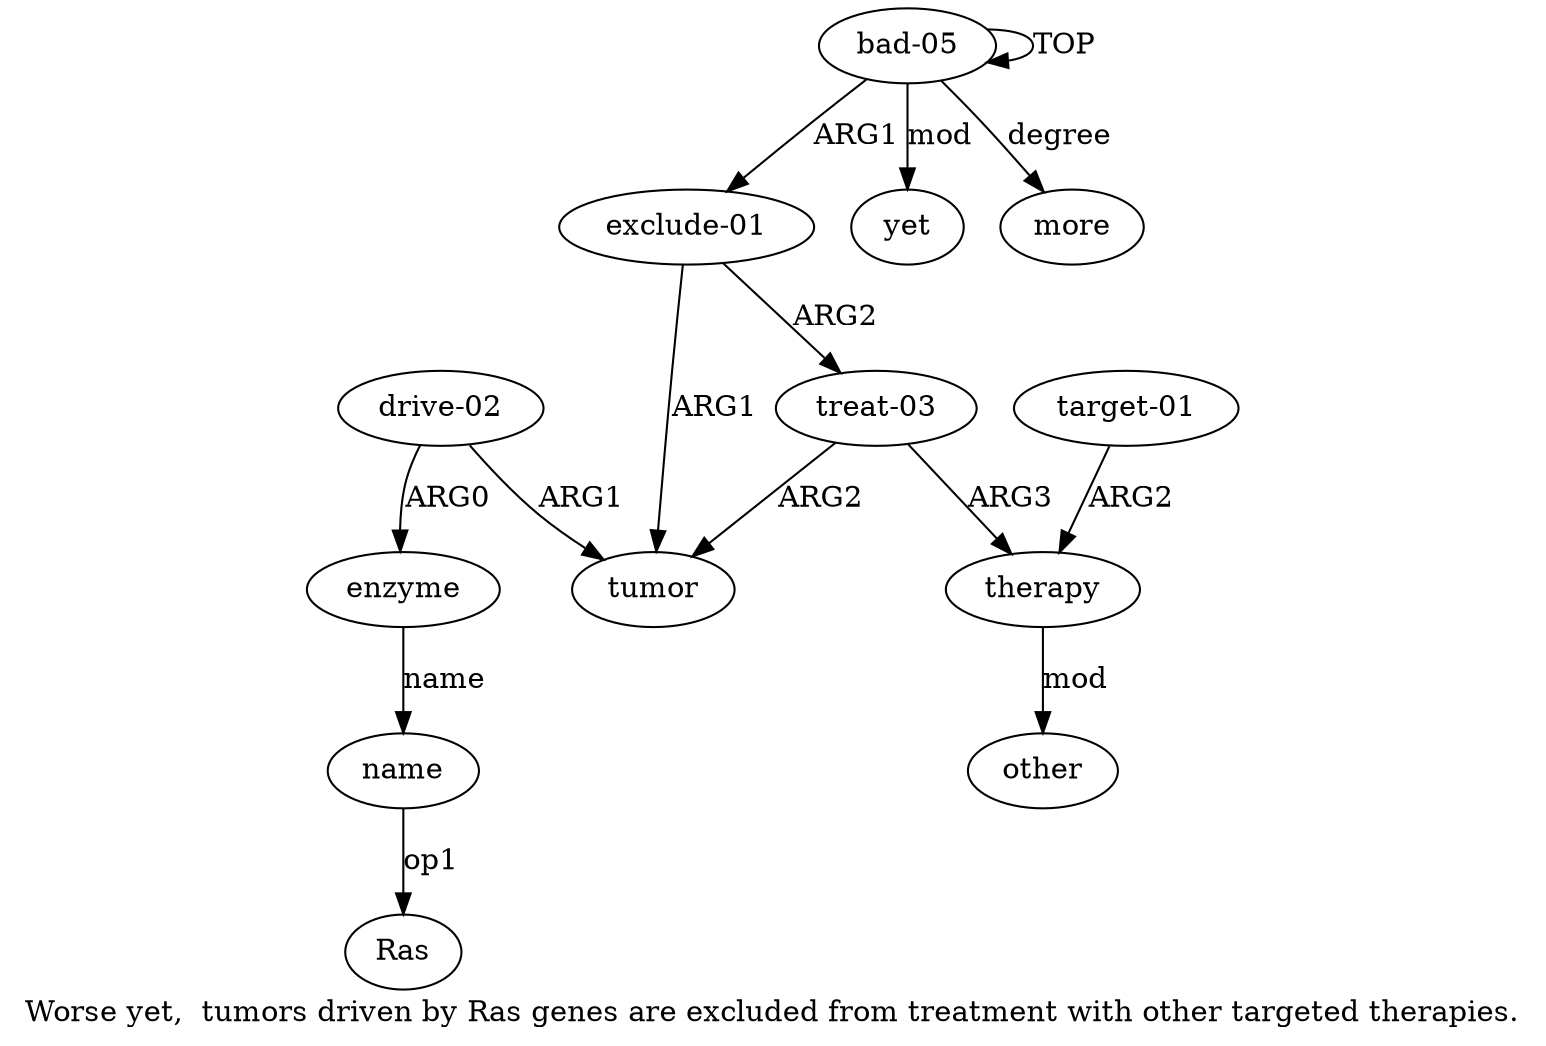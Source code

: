 digraph  {
	graph [label="Worse yet,  tumors driven by Ras genes are excluded from treatment with other targeted therapies."];
	node [label="\N"];
	"a5 Ras"	 [color=black,
		gold_ind=-1,
		gold_label=Ras,
		label=Ras,
		test_ind=-1,
		test_label=Ras];
	a11	 [color=black,
		gold_ind=11,
		gold_label=yet,
		label=yet,
		test_ind=11,
		test_label=yet];
	a10	 [color=black,
		gold_ind=10,
		gold_label=more,
		label=more,
		test_ind=10,
		test_label=more];
	a1	 [color=black,
		gold_ind=1,
		gold_label="exclude-01",
		label="exclude-01",
		test_ind=1,
		test_label="exclude-01"];
	a2	 [color=black,
		gold_ind=2,
		gold_label=tumor,
		label=tumor,
		test_ind=2,
		test_label=tumor];
	a1 -> a2 [key=0,
	color=black,
	gold_label=ARG1,
	label=ARG1,
	test_label=ARG1];
a6 [color=black,
	gold_ind=6,
	gold_label="treat-03",
	label="treat-03",
	test_ind=6,
	test_label="treat-03"];
a1 -> a6 [key=0,
color=black,
gold_label=ARG2,
label=ARG2,
test_label=ARG2];
a0 [color=black,
gold_ind=0,
gold_label="bad-05",
label="bad-05",
test_ind=0,
test_label="bad-05"];
a0 -> a11 [key=0,
color=black,
gold_label=mod,
label=mod,
test_label=mod];
a0 -> a10 [key=0,
color=black,
gold_label=degree,
label=degree,
test_label=degree];
a0 -> a1 [key=0,
color=black,
gold_label=ARG1,
label=ARG1,
test_label=ARG1];
a0 -> a0 [key=0,
color=black,
gold_label=TOP,
label=TOP,
test_label=TOP];
a3 [color=black,
gold_ind=3,
gold_label="drive-02",
label="drive-02",
test_ind=3,
test_label="drive-02"];
a3 -> a2 [key=0,
color=black,
gold_label=ARG1,
label=ARG1,
test_label=ARG1];
a4 [color=black,
gold_ind=4,
gold_label=enzyme,
label=enzyme,
test_ind=4,
test_label=enzyme];
a3 -> a4 [key=0,
color=black,
gold_label=ARG0,
label=ARG0,
test_label=ARG0];
a5 [color=black,
gold_ind=5,
gold_label=name,
label=name,
test_ind=5,
test_label=name];
a5 -> "a5 Ras" [key=0,
color=black,
gold_label=op1,
label=op1,
test_label=op1];
a4 -> a5 [key=0,
color=black,
gold_label=name,
label=name,
test_label=name];
a7 [color=black,
gold_ind=7,
gold_label=therapy,
label=therapy,
test_ind=7,
test_label=therapy];
a8 [color=black,
gold_ind=8,
gold_label=other,
label=other,
test_ind=8,
test_label=other];
a7 -> a8 [key=0,
color=black,
gold_label=mod,
label=mod,
test_label=mod];
a6 -> a2 [key=0,
color=black,
gold_label=ARG2,
label=ARG2,
test_label=ARG2];
a6 -> a7 [key=0,
color=black,
gold_label=ARG3,
label=ARG3,
test_label=ARG3];
a9 [color=black,
gold_ind=9,
gold_label="target-01",
label="target-01",
test_ind=9,
test_label="target-01"];
a9 -> a7 [key=0,
color=black,
gold_label=ARG2,
label=ARG2,
test_label=ARG2];
}
